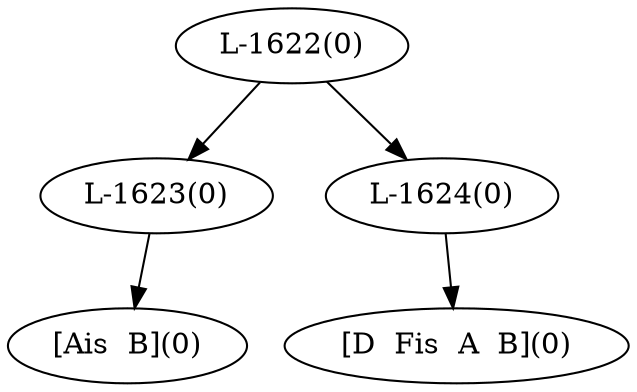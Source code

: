 digraph sample{
"L-1623(0)"->"[Ais  B](0)"
"L-1624(0)"->"[D  Fis  A  B](0)"
"L-1622(0)"->"L-1623(0)"
"L-1622(0)"->"L-1624(0)"
{rank = min; "L-1622(0)"}
{rank = same; "L-1623(0)"; "L-1624(0)";}
{rank = max; "[Ais  B](0)"; "[D  Fis  A  B](0)";}
}